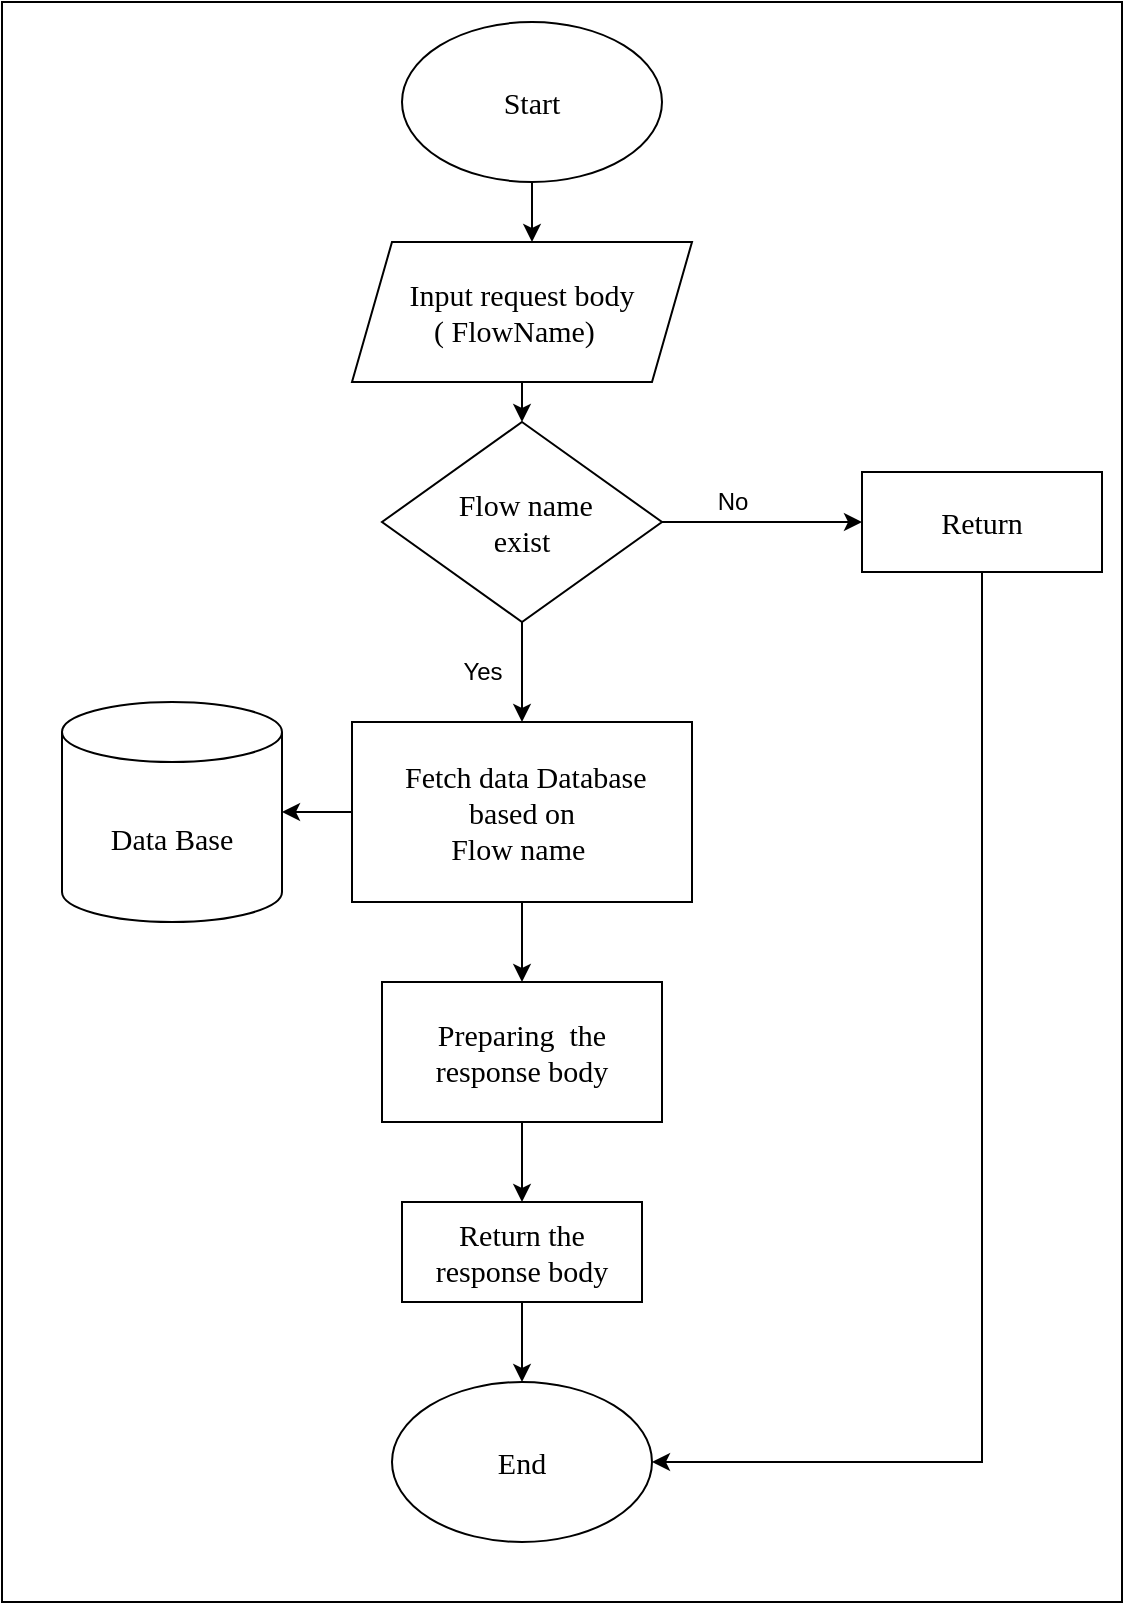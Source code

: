 <mxfile version="22.1.11" type="device">
  <diagram name="Page-1" id="QSxSEcef5AFu9INZKdUs">
    <mxGraphModel dx="880" dy="468" grid="1" gridSize="10" guides="1" tooltips="1" connect="1" arrows="1" fold="1" page="1" pageScale="1" pageWidth="850" pageHeight="1100" math="0" shadow="0">
      <root>
        <mxCell id="0" />
        <mxCell id="1" parent="0" />
        <mxCell id="6FEie-W7UXmFitEEROnA-40" value="" style="rounded=0;whiteSpace=wrap;html=1;" parent="1" vertex="1">
          <mxGeometry x="160" y="40" width="560" height="800" as="geometry" />
        </mxCell>
        <mxCell id="lfvt54emDJ42RaypE45g-5" value="" style="edgeStyle=orthogonalEdgeStyle;rounded=0;orthogonalLoop=1;jettySize=auto;html=1;" parent="1" source="lfvt54emDJ42RaypE45g-1" target="lfvt54emDJ42RaypE45g-2" edge="1">
          <mxGeometry relative="1" as="geometry">
            <Array as="points">
              <mxPoint x="425" y="160" />
              <mxPoint x="425" y="160" />
            </Array>
          </mxGeometry>
        </mxCell>
        <mxCell id="lfvt54emDJ42RaypE45g-1" value="&lt;font style=&quot;font-size: 15px;&quot; face=&quot;Times New Roman&quot;&gt;Start&lt;/font&gt;" style="ellipse;whiteSpace=wrap;html=1;align=center;" parent="1" vertex="1">
          <mxGeometry x="360" y="50" width="130" height="80" as="geometry" />
        </mxCell>
        <mxCell id="lfvt54emDJ42RaypE45g-6" value="" style="edgeStyle=orthogonalEdgeStyle;rounded=0;orthogonalLoop=1;jettySize=auto;html=1;" parent="1" source="lfvt54emDJ42RaypE45g-2" edge="1">
          <mxGeometry relative="1" as="geometry">
            <mxPoint x="420" y="250" as="targetPoint" />
          </mxGeometry>
        </mxCell>
        <mxCell id="lfvt54emDJ42RaypE45g-2" value="&lt;div style=&quot;border-color: var(--border-color); font-size: 15px;&quot;&gt;&lt;font style=&quot;background-color: initial;&quot; face=&quot;AUU-u_2ja9ZrsZ2vuLEb&quot;&gt;Input request body&lt;/font&gt;&lt;/div&gt;&lt;div style=&quot;border-color: var(--border-color); font-size: 15px;&quot;&gt;&lt;font style=&quot;background-color: initial;&quot; face=&quot;AUU-u_2ja9ZrsZ2vuLEb&quot;&gt;( FlowName)&lt;/font&gt;&lt;font style=&quot;background-color: initial;&quot; face=&quot;AUU-u_2ja9ZrsZ2vuLEb&quot;&gt;&amp;nbsp;&amp;nbsp;&lt;/font&gt;&lt;br&gt;&lt;/div&gt;" style="shape=parallelogram;perimeter=parallelogramPerimeter;whiteSpace=wrap;html=1;fixedSize=1;align=center;" parent="1" vertex="1">
          <mxGeometry x="335" y="160" width="170" height="70" as="geometry" />
        </mxCell>
        <mxCell id="6FEie-W7UXmFitEEROnA-17" style="edgeStyle=orthogonalEdgeStyle;rounded=0;orthogonalLoop=1;jettySize=auto;html=1;entryX=0;entryY=0.5;entryDx=0;entryDy=0;" parent="1" source="lfvt54emDJ42RaypE45g-16" target="lfvt54emDJ42RaypE45g-53" edge="1">
          <mxGeometry relative="1" as="geometry" />
        </mxCell>
        <mxCell id="6FEie-W7UXmFitEEROnA-34" value="" style="edgeStyle=orthogonalEdgeStyle;rounded=0;orthogonalLoop=1;jettySize=auto;html=1;" parent="1" source="lfvt54emDJ42RaypE45g-16" target="Py34A5tgBrLusEjh5_gq-2" edge="1">
          <mxGeometry relative="1" as="geometry" />
        </mxCell>
        <mxCell id="lfvt54emDJ42RaypE45g-16" value="&lt;font face=&quot;Times New Roman&quot; style=&quot;font-size: 15px;&quot;&gt;&amp;nbsp;Flow name&lt;br&gt;exist&lt;/font&gt;" style="rhombus;whiteSpace=wrap;html=1;" parent="1" vertex="1">
          <mxGeometry x="350" y="250" width="140" height="100" as="geometry" />
        </mxCell>
        <mxCell id="lfvt54emDJ42RaypE45g-31" value="No" style="text;html=1;align=center;verticalAlign=middle;resizable=0;points=[];autosize=1;strokeColor=none;fillColor=none;" parent="1" vertex="1">
          <mxGeometry x="505" y="275" width="40" height="30" as="geometry" />
        </mxCell>
        <mxCell id="lfvt54emDJ42RaypE45g-34" value="Yes" style="text;html=1;align=center;verticalAlign=middle;resizable=0;points=[];autosize=1;strokeColor=none;fillColor=none;" parent="1" vertex="1">
          <mxGeometry x="380" y="360" width="40" height="30" as="geometry" />
        </mxCell>
        <mxCell id="Py34A5tgBrLusEjh5_gq-9" value="" style="edgeStyle=orthogonalEdgeStyle;rounded=0;orthogonalLoop=1;jettySize=auto;html=1;" parent="1" source="lfvt54emDJ42RaypE45g-38" target="Py34A5tgBrLusEjh5_gq-8" edge="1">
          <mxGeometry relative="1" as="geometry" />
        </mxCell>
        <mxCell id="lfvt54emDJ42RaypE45g-38" value="&lt;font face=&quot;Times New Roman&quot;&gt;&lt;span style=&quot;font-size: 15px;&quot;&gt;Preparing&amp;nbsp; the response body&lt;/span&gt;&lt;/font&gt;" style="rounded=0;whiteSpace=wrap;html=1;" parent="1" vertex="1">
          <mxGeometry x="350" y="530" width="140" height="70" as="geometry" />
        </mxCell>
        <mxCell id="lfvt54emDJ42RaypE45g-43" value="&lt;font face=&quot;Times New Roman&quot;&gt;&lt;span style=&quot;font-size: 15px;&quot;&gt;End&lt;/span&gt;&lt;/font&gt;" style="ellipse;whiteSpace=wrap;html=1;align=center;" parent="1" vertex="1">
          <mxGeometry x="355" y="730" width="130" height="80" as="geometry" />
        </mxCell>
        <mxCell id="6FEie-W7UXmFitEEROnA-39" style="edgeStyle=orthogonalEdgeStyle;rounded=0;orthogonalLoop=1;jettySize=auto;html=1;entryX=1;entryY=0.5;entryDx=0;entryDy=0;" parent="1" target="lfvt54emDJ42RaypE45g-43" edge="1">
          <mxGeometry relative="1" as="geometry">
            <mxPoint x="485" y="745" as="targetPoint" />
            <mxPoint x="650" y="300" as="sourcePoint" />
            <Array as="points">
              <mxPoint x="650" y="770" />
            </Array>
          </mxGeometry>
        </mxCell>
        <mxCell id="lfvt54emDJ42RaypE45g-53" value="&lt;font face=&quot;Times New Roman&quot; style=&quot;font-size: 15px;&quot;&gt;Return&lt;/font&gt;" style="rounded=0;whiteSpace=wrap;html=1;" parent="1" vertex="1">
          <mxGeometry x="590" y="275" width="120" height="50" as="geometry" />
        </mxCell>
        <mxCell id="6FEie-W7UXmFitEEROnA-2" value="" style="edgeStyle=orthogonalEdgeStyle;rounded=0;orthogonalLoop=1;jettySize=auto;html=1;" parent="1" source="Py34A5tgBrLusEjh5_gq-2" target="Py34A5tgBrLusEjh5_gq-3" edge="1">
          <mxGeometry relative="1" as="geometry" />
        </mxCell>
        <mxCell id="6FEie-W7UXmFitEEROnA-35" style="edgeStyle=orthogonalEdgeStyle;rounded=0;orthogonalLoop=1;jettySize=auto;html=1;" parent="1" source="Py34A5tgBrLusEjh5_gq-2" target="lfvt54emDJ42RaypE45g-38" edge="1">
          <mxGeometry relative="1" as="geometry" />
        </mxCell>
        <mxCell id="Py34A5tgBrLusEjh5_gq-2" value="&lt;div style=&quot;border-color: var(--border-color); font-size: 15px;&quot;&gt;&lt;font style=&quot;font-size: 15px;&quot; face=&quot;Times New Roman&quot;&gt;&amp;nbsp;Fetch data Database&lt;/font&gt;&lt;/div&gt;&lt;div style=&quot;border-color: var(--border-color); font-size: 15px;&quot;&gt;&lt;font face=&quot;qC6KfZmu9lvw7RCQW0yJ&quot;&gt;based on&lt;/font&gt;&lt;/div&gt;&lt;span style=&quot;font-family: &amp;quot;Times New Roman&amp;quot;; font-size: 15px;&quot;&gt;&amp;nbsp;Flow name&amp;nbsp;&lt;/span&gt;&lt;font face=&quot;Times New Roman&quot;&gt;&lt;span style=&quot;font-size: 15px;&quot;&gt;&amp;nbsp;&lt;br&gt;&lt;/span&gt;&lt;/font&gt;" style="rounded=0;whiteSpace=wrap;html=1;" parent="1" vertex="1">
          <mxGeometry x="335" y="400" width="170" height="90" as="geometry" />
        </mxCell>
        <mxCell id="Py34A5tgBrLusEjh5_gq-10" value="" style="edgeStyle=orthogonalEdgeStyle;rounded=0;orthogonalLoop=1;jettySize=auto;html=1;" parent="1" source="Py34A5tgBrLusEjh5_gq-8" target="lfvt54emDJ42RaypE45g-43" edge="1">
          <mxGeometry relative="1" as="geometry" />
        </mxCell>
        <mxCell id="Py34A5tgBrLusEjh5_gq-8" value="&lt;font face=&quot;Times New Roman&quot; style=&quot;font-size: 15px;&quot;&gt;Return the response body&lt;/font&gt;" style="rounded=0;whiteSpace=wrap;html=1;" parent="1" vertex="1">
          <mxGeometry x="360" y="640" width="120" height="50" as="geometry" />
        </mxCell>
        <mxCell id="Py34A5tgBrLusEjh5_gq-3" value="&lt;font face=&quot;Times New Roman&quot; style=&quot;font-size: 15px;&quot;&gt;Data Base&lt;/font&gt;" style="shape=cylinder3;whiteSpace=wrap;html=1;boundedLbl=1;backgroundOutline=1;size=15;" parent="1" vertex="1">
          <mxGeometry x="190" y="390" width="110" height="110" as="geometry" />
        </mxCell>
      </root>
    </mxGraphModel>
  </diagram>
</mxfile>
